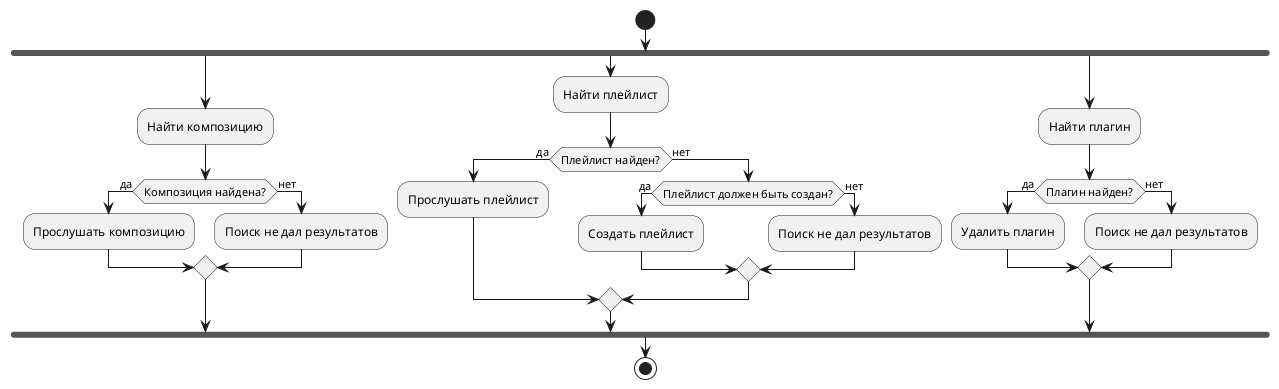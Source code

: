 @startuml
|User PC|
start

fork
  :Найти композицию;
  if (Композиция найдена?) then (да)
    :Прослушать композицию;
  else (нет)
    :Поиск не дал результатов;
  endif

fork again
  :Найти плейлист;
  if (Плейлист найден?) then (да)
    :Прослушать плейлист;
  else (нет)
    if (Плейлист должен быть создан?) then (да)
      :Создать плейлист;
    else (нет)
      :Поиск не дал результатов;
    endif
  endif


fork again
  :Найти плагин;
  if (Плагин найден?) then (да)
    :Удалить плагин;
  else (нет)
    :Поиск не дал результатов;
  endif
end fork

stop
@enduml